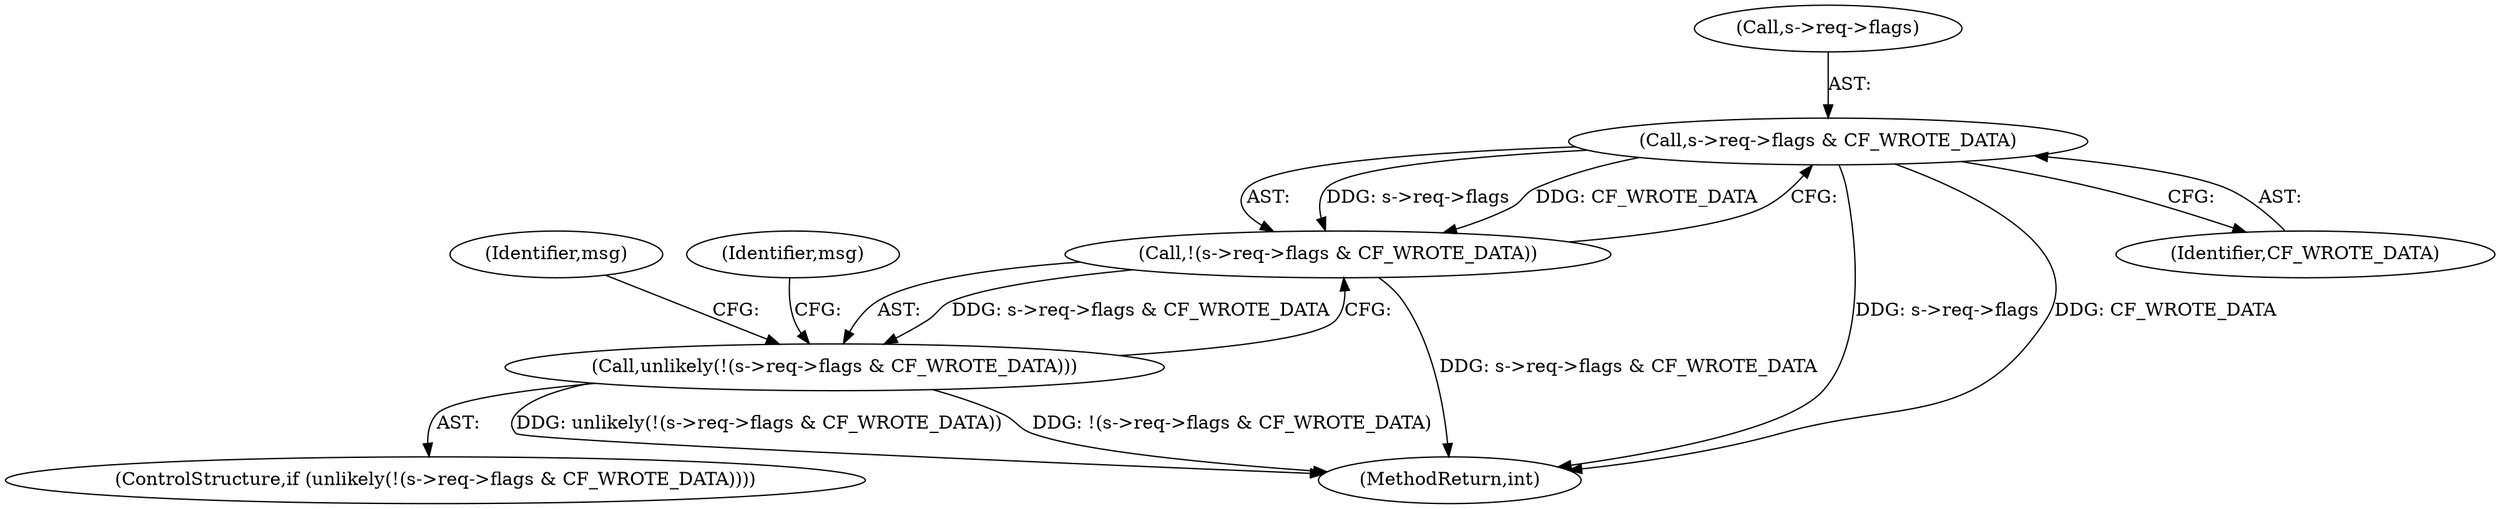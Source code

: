 digraph "0_haproxy_b4d05093bc89f71377230228007e69a1434c1a0c_0@pointer" {
"1000628" [label="(Call,s->req->flags & CF_WROTE_DATA)"];
"1000627" [label="(Call,!(s->req->flags & CF_WROTE_DATA))"];
"1000626" [label="(Call,unlikely(!(s->req->flags & CF_WROTE_DATA)))"];
"1000629" [label="(Call,s->req->flags)"];
"1000625" [label="(ControlStructure,if (unlikely(!(s->req->flags & CF_WROTE_DATA))))"];
"1000628" [label="(Call,s->req->flags & CF_WROTE_DATA)"];
"1000654" [label="(Identifier,msg)"];
"1000637" [label="(Identifier,msg)"];
"1001006" [label="(MethodReturn,int)"];
"1000626" [label="(Call,unlikely(!(s->req->flags & CF_WROTE_DATA)))"];
"1000627" [label="(Call,!(s->req->flags & CF_WROTE_DATA))"];
"1000634" [label="(Identifier,CF_WROTE_DATA)"];
"1000628" -> "1000627"  [label="AST: "];
"1000628" -> "1000634"  [label="CFG: "];
"1000629" -> "1000628"  [label="AST: "];
"1000634" -> "1000628"  [label="AST: "];
"1000627" -> "1000628"  [label="CFG: "];
"1000628" -> "1001006"  [label="DDG: s->req->flags"];
"1000628" -> "1001006"  [label="DDG: CF_WROTE_DATA"];
"1000628" -> "1000627"  [label="DDG: s->req->flags"];
"1000628" -> "1000627"  [label="DDG: CF_WROTE_DATA"];
"1000627" -> "1000626"  [label="AST: "];
"1000626" -> "1000627"  [label="CFG: "];
"1000627" -> "1001006"  [label="DDG: s->req->flags & CF_WROTE_DATA"];
"1000627" -> "1000626"  [label="DDG: s->req->flags & CF_WROTE_DATA"];
"1000626" -> "1000625"  [label="AST: "];
"1000637" -> "1000626"  [label="CFG: "];
"1000654" -> "1000626"  [label="CFG: "];
"1000626" -> "1001006"  [label="DDG: unlikely(!(s->req->flags & CF_WROTE_DATA))"];
"1000626" -> "1001006"  [label="DDG: !(s->req->flags & CF_WROTE_DATA)"];
}
